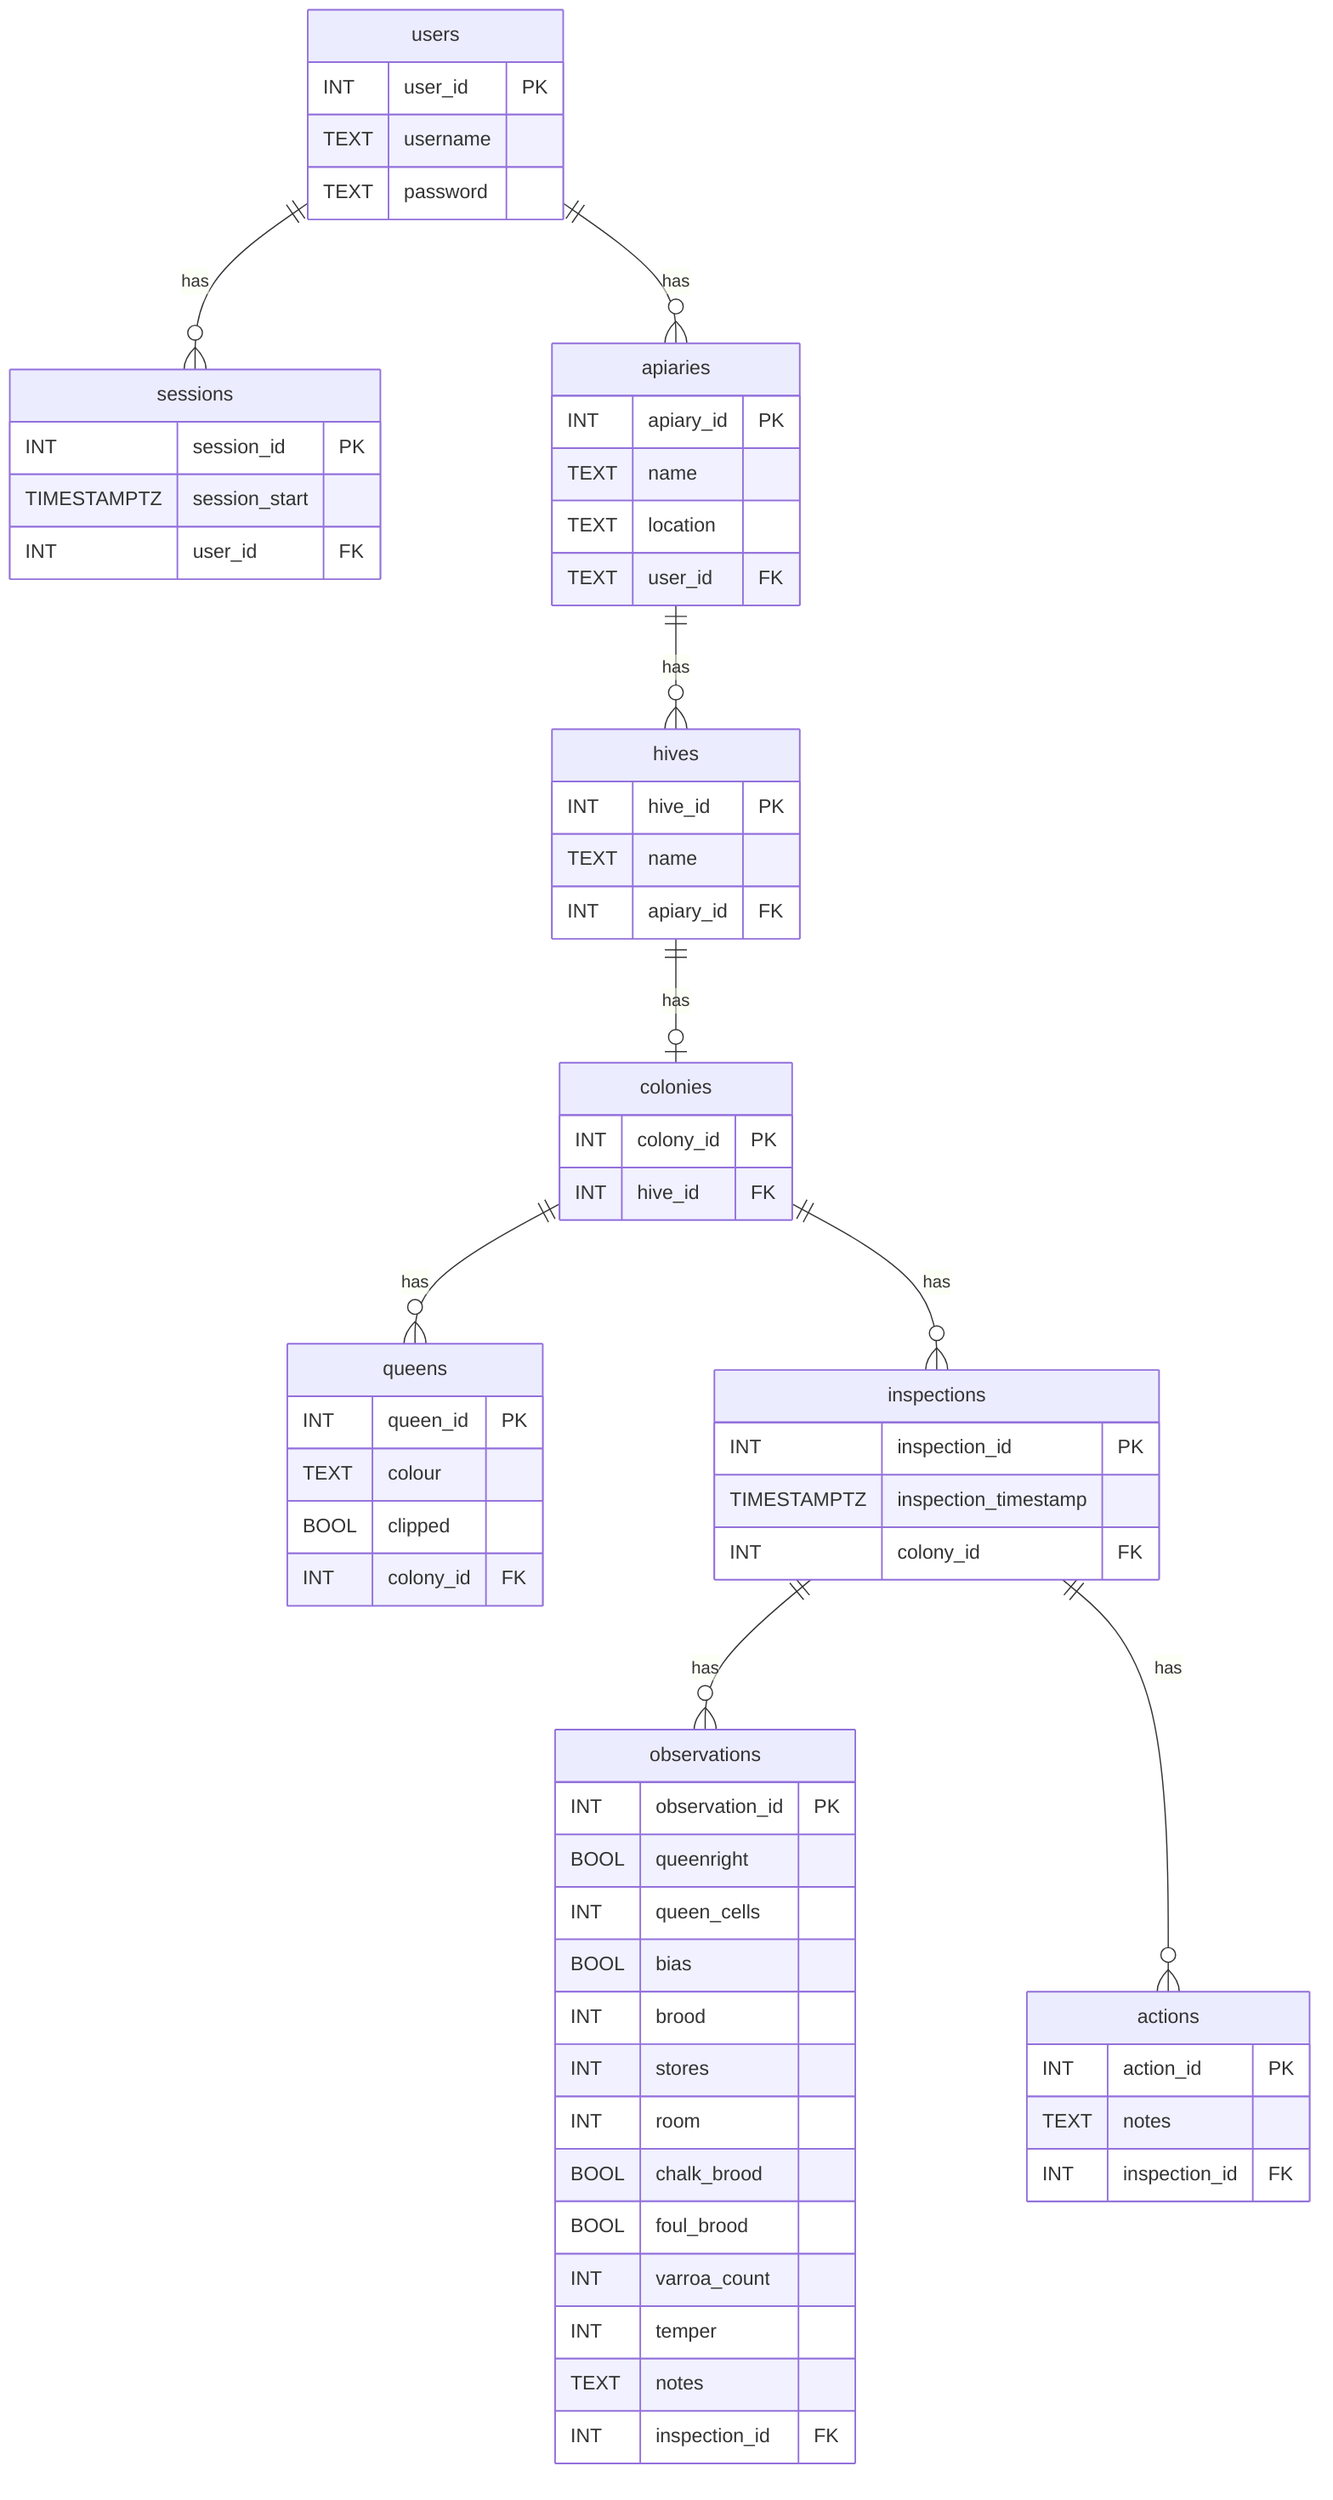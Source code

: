 erDiagram
    users {
        INT user_id PK
        TEXT username
        TEXT password
    }
    users ||--o{ sessions : has
    sessions {
        INT session_id PK
        TIMESTAMPTZ session_start
        INT user_id FK
    }
    users ||--o{ apiaries : has
    apiaries {
        INT apiary_id PK
        TEXT name
        TEXT location
        TEXT user_id FK
    }
    apiaries ||--o{ hives : has
    hives {
        INT hive_id PK
        TEXT name
        INT apiary_id FK
    }
    hives ||--o| colonies : has
    colonies {
        INT colony_id PK
        INT hive_id FK
    }
    colonies ||--o{ queens : has
    queens {
        INT queen_id PK
        TEXT colour
        BOOL clipped
        INT colony_id FK
    }
    colonies ||--o{ inspections : has
    inspections {
        INT inspection_id PK
        TIMESTAMPTZ inspection_timestamp
        INT colony_id FK
    }
    inspections ||--o{ observations : has
    observations {
        INT observation_id PK
        BOOL queenright
        INT queen_cells
        BOOL bias
        INT brood
        INT stores
        INT room
        BOOL chalk_brood
        BOOL foul_brood
        INT varroa_count
        INT temper
        TEXT notes
        INT inspection_id FK
    }
    inspections ||--o{ actions : has
    actions {
        INT action_id PK
        TEXT notes
        INT inspection_id FK
    }